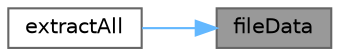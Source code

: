 digraph "fileData"
{
 // LATEX_PDF_SIZE
  bgcolor="transparent";
  edge [fontname=Helvetica,fontsize=10,labelfontname=Helvetica,labelfontsize=10];
  node [fontname=Helvetica,fontsize=10,shape=box,height=0.2,width=0.4];
  rankdir="RL";
  Node1 [id="Node000001",label="fileData",height=0.2,width=0.4,color="gray40", fillcolor="grey60", style="filled", fontcolor="black",tooltip="Fetch the file contents from the zip archive and return the uncompressed bytes."];
  Node1 -> Node2 [id="edge1_Node000001_Node000002",dir="back",color="steelblue1",style="solid",tooltip=" "];
  Node2 [id="Node000002",label="extractAll",height=0.2,width=0.4,color="grey40", fillcolor="white", style="filled",URL="$class_q_zip_reader.html#a2fcbedd0d2285a53980b4d1eb701c941",tooltip="Extracts the full contents of the zip file into destinationDir on the local filesystem."];
}
